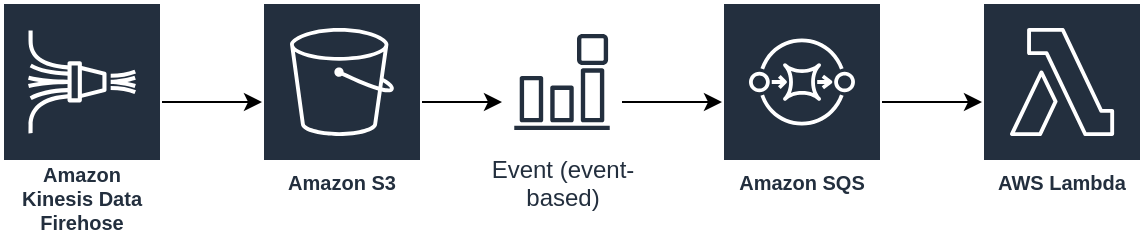 <mxfile version="17.2.4" type="device"><diagram id="uVYCk9iXQYjMYGx1HZ3u" name="Page-1"><mxGraphModel dx="1135" dy="623" grid="1" gridSize="10" guides="1" tooltips="1" connect="1" arrows="1" fold="1" page="1" pageScale="1" pageWidth="850" pageHeight="1100" math="0" shadow="0"><root><mxCell id="0"/><mxCell id="1" parent="0"/><mxCell id="R3TqaAbDaDAycqES92KB-7" style="edgeStyle=orthogonalEdgeStyle;rounded=0;orthogonalLoop=1;jettySize=auto;html=1;" edge="1" parent="1" source="R3TqaAbDaDAycqES92KB-1" target="R3TqaAbDaDAycqES92KB-2"><mxGeometry relative="1" as="geometry"><Array as="points"><mxPoint x="290" y="140"/><mxPoint x="290" y="140"/></Array></mxGeometry></mxCell><mxCell id="R3TqaAbDaDAycqES92KB-1" value="Amazon Kinesis Data Firehose" style="sketch=0;outlineConnect=0;fontColor=#232F3E;gradientColor=none;strokeColor=#ffffff;fillColor=#232F3E;dashed=0;verticalLabelPosition=middle;verticalAlign=bottom;align=center;html=1;whiteSpace=wrap;fontSize=10;fontStyle=1;spacing=3;shape=mxgraph.aws4.productIcon;prIcon=mxgraph.aws4.kinesis_data_firehose;" vertex="1" parent="1"><mxGeometry x="190" y="90" width="80" height="120" as="geometry"/></mxCell><mxCell id="R3TqaAbDaDAycqES92KB-9" style="edgeStyle=orthogonalEdgeStyle;rounded=0;orthogonalLoop=1;jettySize=auto;html=1;" edge="1" parent="1" source="R3TqaAbDaDAycqES92KB-2" target="R3TqaAbDaDAycqES92KB-3"><mxGeometry relative="1" as="geometry"><Array as="points"><mxPoint x="430" y="140"/><mxPoint x="430" y="140"/></Array></mxGeometry></mxCell><mxCell id="R3TqaAbDaDAycqES92KB-2" value="Amazon S3" style="sketch=0;outlineConnect=0;fontColor=#232F3E;gradientColor=none;strokeColor=#ffffff;fillColor=#232F3E;dashed=0;verticalLabelPosition=middle;verticalAlign=bottom;align=center;html=1;whiteSpace=wrap;fontSize=10;fontStyle=1;spacing=3;shape=mxgraph.aws4.productIcon;prIcon=mxgraph.aws4.s3;" vertex="1" parent="1"><mxGeometry x="320" y="90" width="80" height="100" as="geometry"/></mxCell><mxCell id="R3TqaAbDaDAycqES92KB-10" style="edgeStyle=orthogonalEdgeStyle;rounded=0;orthogonalLoop=1;jettySize=auto;html=1;" edge="1" parent="1" source="R3TqaAbDaDAycqES92KB-3" target="R3TqaAbDaDAycqES92KB-4"><mxGeometry relative="1" as="geometry"><Array as="points"><mxPoint x="510" y="140"/><mxPoint x="510" y="140"/></Array></mxGeometry></mxCell><mxCell id="R3TqaAbDaDAycqES92KB-3" value="Event (event-&#10;based)" style="sketch=0;outlineConnect=0;fontColor=#232F3E;gradientColor=none;strokeColor=#232F3E;fillColor=#ffffff;dashed=0;verticalLabelPosition=bottom;verticalAlign=top;align=center;html=1;fontSize=12;fontStyle=0;aspect=fixed;shape=mxgraph.aws4.resourceIcon;resIcon=mxgraph.aws4.event_event_based;" vertex="1" parent="1"><mxGeometry x="440" y="100" width="60" height="60" as="geometry"/></mxCell><mxCell id="R3TqaAbDaDAycqES92KB-11" style="edgeStyle=orthogonalEdgeStyle;rounded=0;orthogonalLoop=1;jettySize=auto;html=1;" edge="1" parent="1" source="R3TqaAbDaDAycqES92KB-4" target="R3TqaAbDaDAycqES92KB-5"><mxGeometry relative="1" as="geometry"/></mxCell><mxCell id="R3TqaAbDaDAycqES92KB-4" value="Amazon SQS" style="sketch=0;outlineConnect=0;fontColor=#232F3E;gradientColor=none;strokeColor=#ffffff;fillColor=#232F3E;dashed=0;verticalLabelPosition=middle;verticalAlign=bottom;align=center;html=1;whiteSpace=wrap;fontSize=10;fontStyle=1;spacing=3;shape=mxgraph.aws4.productIcon;prIcon=mxgraph.aws4.sqs;" vertex="1" parent="1"><mxGeometry x="550" y="90" width="80" height="100" as="geometry"/></mxCell><mxCell id="R3TqaAbDaDAycqES92KB-5" value="AWS Lambda" style="sketch=0;outlineConnect=0;fontColor=#232F3E;gradientColor=none;strokeColor=#ffffff;fillColor=#232F3E;dashed=0;verticalLabelPosition=middle;verticalAlign=bottom;align=center;html=1;whiteSpace=wrap;fontSize=10;fontStyle=1;spacing=3;shape=mxgraph.aws4.productIcon;prIcon=mxgraph.aws4.lambda;" vertex="1" parent="1"><mxGeometry x="680" y="90" width="80" height="100" as="geometry"/></mxCell></root></mxGraphModel></diagram></mxfile>